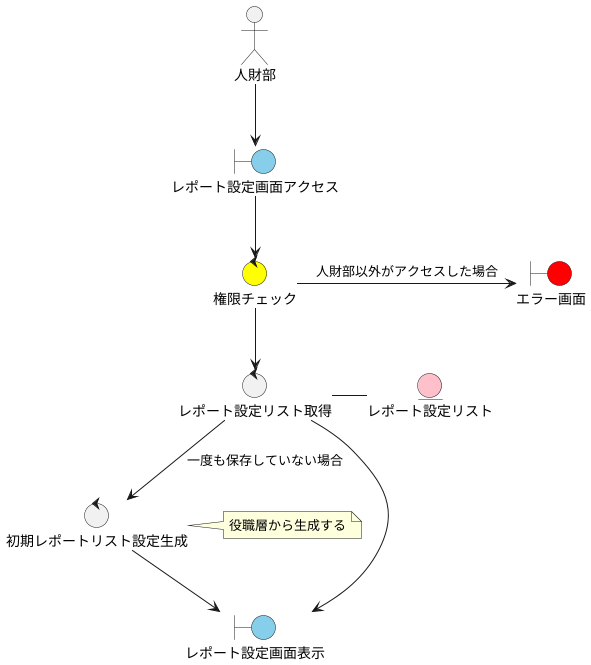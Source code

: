 @startuml

top to bottom direction

'アクター
actor 人財部

'バウンダリ
boundary レポート設定画面アクセス #skyblue
boundary レポート設定画面表示 #skyblue
boundary エラー画面 #red

'コントロール
control 権限チェック #Yellow
control レポート設定リスト取得
control 初期レポートリスト設定生成
note right of 初期レポートリスト設定生成
役職層から生成する
end note 

'エンティティ
entity レポート設定リスト #pink

'処理概要
人財部 --> レポート設定画面アクセス
レポート設定画面アクセス --> 権限チェック
権限チェック --> レポート設定リスト取得
権限チェック -> エラー画面 : 人財部以外がアクセスした場合
レポート設定リスト取得 - レポート設定リスト
レポート設定リスト取得 --> レポート設定画面表示
レポート設定リスト取得 --> 初期レポートリスト設定生成 : 一度も保存していない場合
初期レポートリスト設定生成 --> レポート設定画面表示


@enduml